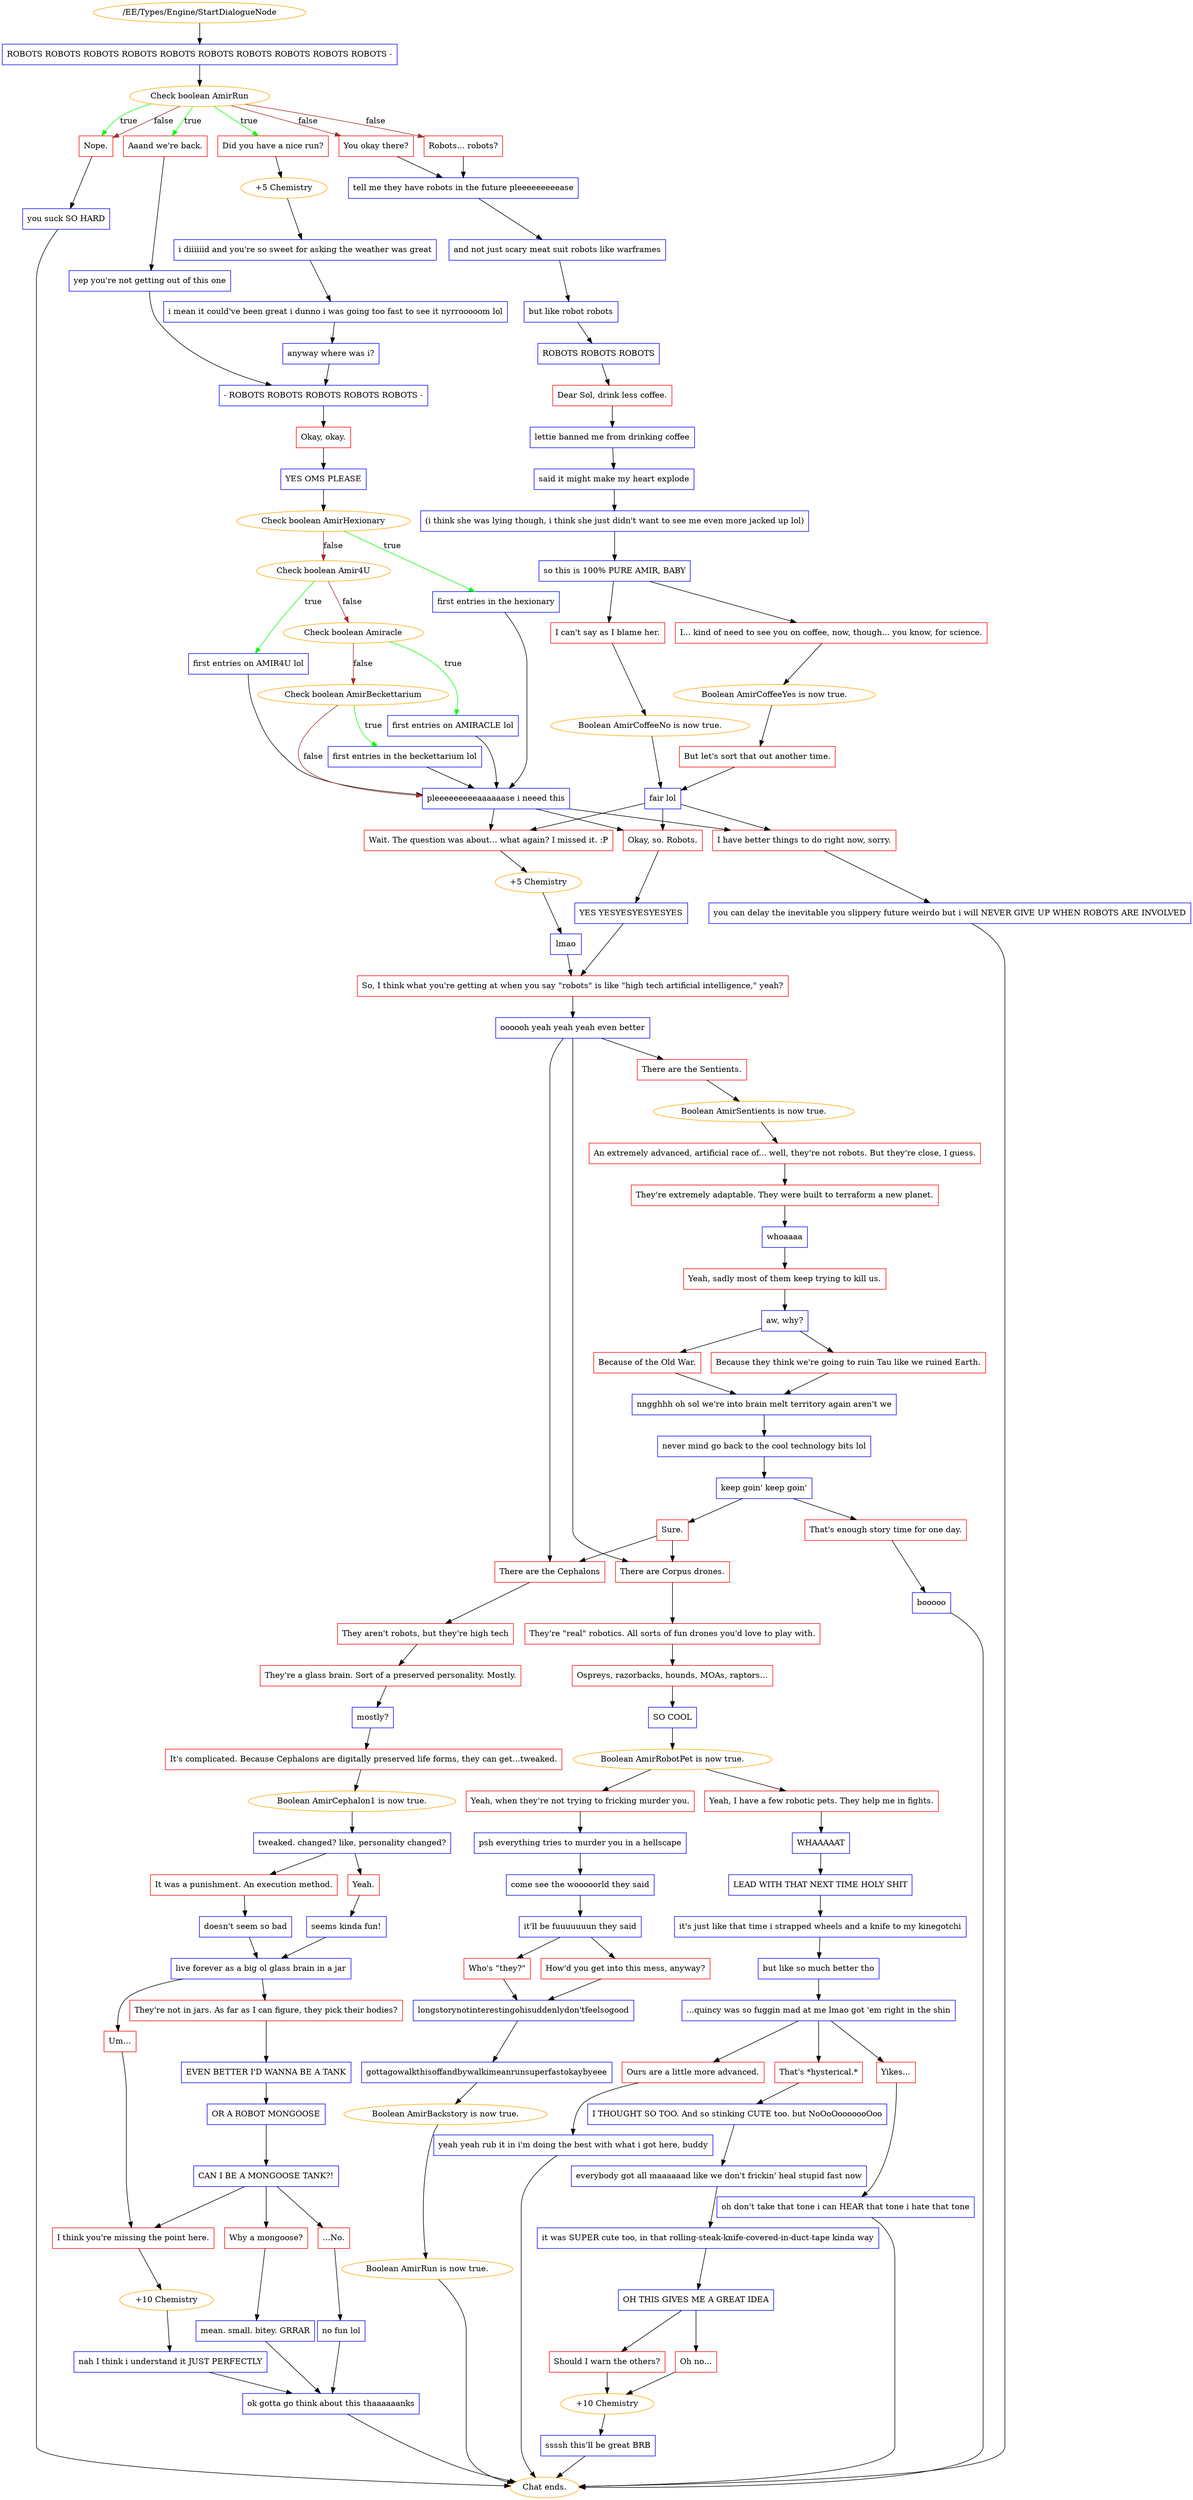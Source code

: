 digraph {
	159 [label="/EE/Types/Engine/StartDialogueNode",color=orange];
		159 -> 160;
	160 [label="ROBOTS ROBOTS ROBOTS ROBOTS ROBOTS ROBOTS ROBOTS ROBOTS ROBOTS ROBOTS -",shape=box,color=blue];
		160 -> 161;
	161 [label="Check boolean AmirRun",color=orange];
		161 -> 162 [label=true,color=green];
		161 -> 163 [label=true,color=green];
		161 -> 166 [label=true,color=green];
		161 -> 164 [label=false,color=brown];
		161 -> 165 [label=false,color=brown];
		161 -> 166 [label=false,color=brown];
	162 [label="Did you have a nice run?",shape=box,color=red];
		162 -> 167;
	163 [label="Aaand we're back.",shape=box,color=red];
		163 -> 168;
	166 [label="Nope.",shape=box,color=red];
		166 -> 170;
	164 [label="You okay there?",shape=box,color=red];
		164 -> 169;
	165 [label="Robots... robots?",shape=box,color=red];
		165 -> 169;
	167 [label="+5 Chemistry",color=orange];
		167 -> 173;
	168 [label="yep you're not getting out of this one",shape=box,color=blue];
		168 -> 176;
	170 [label="you suck SO HARD",shape=box,color=blue];
		170 -> "Chat ends.";
	169 [label="tell me they have robots in the future pleeeeeeeeease",shape=box,color=blue];
		169 -> 172;
	173 [label="i diiiiiid and you're so sweet for asking the weather was great",shape=box,color=blue];
		173 -> 174;
	176 [label="- ROBOTS ROBOTS ROBOTS ROBOTS ROBOTS -",shape=box,color=blue];
		176 -> 180;
	"Chat ends." [color=orange];
	172 [label="and not just scary meat suit robots like warframes",shape=box,color=blue];
		172 -> 177;
	174 [label="i mean it could've been great i dunno i was going too fast to see it nyrrooooom lol",shape=box,color=blue];
		174 -> 175;
	180 [label="Okay, okay.",shape=box,color=red];
		180 -> 185;
	177 [label="but like robot robots",shape=box,color=blue];
		177 -> 178;
	175 [label="anyway where was i?",shape=box,color=blue];
		175 -> 176;
	185 [label="YES OMS PLEASE",shape=box,color=blue];
		185 -> 186;
	178 [label="ROBOTS ROBOTS ROBOTS",shape=box,color=blue];
		178 -> 179;
	186 [label="Check boolean AmirHexionary",color=orange];
		186 -> 190 [label=true,color=green];
		186 -> 187 [label=false,color=brown];
	179 [label="Dear Sol, drink less coffee.",shape=box,color=red];
		179 -> 181;
	190 [label="first entries in the hexionary",shape=box,color=blue];
		190 -> 194;
	187 [label="Check boolean Amir4U",color=orange];
		187 -> 191 [label=true,color=green];
		187 -> 188 [label=false,color=brown];
	181 [label="lettie banned me from drinking coffee",shape=box,color=blue];
		181 -> 182;
	194 [label="pleeeeeeeeeaaaaaase i neeed this",shape=box,color=blue];
		194 -> 201;
		194 -> 202;
		194 -> 203;
	191 [label="first entries on AMIR4U lol",shape=box,color=blue];
		191 -> 194;
	188 [label="Check boolean Amiracle",color=orange];
		188 -> 192 [label=true,color=green];
		188 -> 189 [label=false,color=brown];
	182 [label="said it might make my heart explode",shape=box,color=blue];
		182 -> 183;
	201 [label="Wait. The question was about... what again? I missed it. :P",shape=box,color=red];
		201 -> 204;
	202 [label="Okay, so. Robots.",shape=box,color=red];
		202 -> 206;
	203 [label="I have better things to do right now, sorry.",shape=box,color=red];
		203 -> 207;
	192 [label="first entries on AMIRACLE lol",shape=box,color=blue];
		192 -> 194;
	189 [label="Check boolean AmirBeckettarium",color=orange];
		189 -> 193 [label=true,color=green];
		189 -> 194 [label=false,color=brown];
	183 [label="(i think she was lying though, i think she just didn't want to see me even more jacked up lol)",shape=box,color=blue];
		183 -> 184;
	204 [label="+5 Chemistry",color=orange];
		204 -> 205;
	206 [label="YES YESYESYESYESYES",shape=box,color=blue];
		206 -> 209;
	207 [label="you can delay the inevitable you slippery future weirdo but i will NEVER GIVE UP WHEN ROBOTS ARE INVOLVED",shape=box,color=blue];
		207 -> "Chat ends.";
	193 [label="first entries in the beckettarium lol",shape=box,color=blue];
		193 -> 194;
	184 [label="so this is 100% PURE AMIR, BABY",shape=box,color=blue];
		184 -> 196;
		184 -> 195;
	205 [label="lmao",shape=box,color=blue];
		205 -> 209;
	209 [label="So, I think what you're getting at when you say \"robots\" is like \"high tech artificial intelligence,\" yeah?",shape=box,color=red];
		209 -> 210;
	"Chat ends." [color=orange];
	196 [label="I... kind of need to see you on coffee, now, though... you know, for science.",shape=box,color=red];
		196 -> 197;
	195 [label="I can't say as I blame her.",shape=box,color=red];
		195 -> 198;
	210 [label="oooooh yeah yeah yeah even better",shape=box,color=blue];
		210 -> 211;
		210 -> 212;
		210 -> 213;
	197 [label="Boolean AmirCoffeeYes is now true.",color=orange];
		197 -> 199;
	198 [label="Boolean AmirCoffeeNo is now true.",color=orange];
		198 -> 200;
	211 [label="There are the Sentients.",shape=box,color=red];
		211 -> 214;
	212 [label="There are the Cephalons",shape=box,color=red];
		212 -> 216;
	213 [label="There are Corpus drones.",shape=box,color=red];
		213 -> 217;
	199 [label="But let's sort that out another time.",shape=box,color=red];
		199 -> 200;
	200 [label="fair lol",shape=box,color=blue];
		200 -> 201;
		200 -> 202;
		200 -> 203;
	214 [label="Boolean AmirSentients is now true.",color=orange];
		214 -> 222;
	216 [label="They aren't robots, but they're high tech",shape=box,color=red];
		216 -> 218;
	217 [label="They're \"real\" robotics. All sorts of fun drones you'd love to play with.",shape=box,color=red];
		217 -> 219;
	222 [label="An extremely advanced, artificial race of... well, they're not robots. But they're close, I guess.",shape=box,color=red];
		222 -> 224;
	218 [label="They're a glass brain. Sort of a preserved personality. Mostly.",shape=box,color=red];
		218 -> 215;
	219 [label="Ospreys, razorbacks, hounds, MOAs, raptors...",shape=box,color=red];
		219 -> 220;
	224 [label="They're extremely adaptable. They were built to terraform a new planet.",shape=box,color=red];
		224 -> 221;
	215 [label="mostly?",shape=box,color=blue];
		215 -> 225;
	220 [label="SO COOL",shape=box,color=blue];
		220 -> 226;
	221 [label="whoaaaa",shape=box,color=blue];
		221 -> 227;
	225 [label="It's complicated. Because Cephalons are digitally preserved life forms, they can get...tweaked.",shape=box,color=red];
		225 -> 228;
	226 [label="Boolean AmirRobotPet is now true.",color=orange];
		226 -> 258;
		226 -> 259;
	227 [label="Yeah, sadly most of them keep trying to kill us.",shape=box,color=red];
		227 -> 223;
	228 [label="Boolean AmirCephalon1 is now true.",color=orange];
		228 -> 234;
	258 [label="Yeah, I have a few robotic pets. They help me in fights.",shape=box,color=red];
		258 -> 262;
	259 [label="Yeah, when they're not trying to fricking murder you.",shape=box,color=red];
		259 -> 260;
	223 [label="aw, why?",shape=box,color=blue];
		223 -> 230;
		223 -> 229;
	234 [label="tweaked. changed? like, personality changed?",shape=box,color=blue];
		234 -> 235;
		234 -> 236;
	262 [label="WHAAAAAT",shape=box,color=blue];
		262 -> 263;
	260 [label="psh everything tries to murder you in a hellscape",shape=box,color=blue];
		260 -> 261;
	230 [label="Because they think we're going to ruin Tau like we ruined Earth.",shape=box,color=red];
		230 -> 231;
	229 [label="Because of the Old War.",shape=box,color=red];
		229 -> 231;
	235 [label="Yeah.",shape=box,color=red];
		235 -> 237;
	236 [label="It was a punishment. An execution method.",shape=box,color=red];
		236 -> 238;
	263 [label="LEAD WITH THAT NEXT TIME HOLY SHIT",shape=box,color=blue];
		263 -> 265;
	261 [label="come see the wooooorld they said",shape=box,color=blue];
		261 -> 264;
	231 [label="nngghhh oh sol we're into brain melt territory again aren't we",shape=box,color=blue];
		231 -> 232;
	237 [label="seems kinda fun!",shape=box,color=blue];
		237 -> 239;
	238 [label="doesn't seem so bad",shape=box,color=blue];
		238 -> 239;
	265 [label="it's just like that time i strapped wheels and a knife to my kinegotchi",shape=box,color=blue];
		265 -> 272;
	264 [label="it'll be fuuuuuuun they said",shape=box,color=blue];
		264 -> 266;
		264 -> 267;
	232 [label="never mind go back to the cool technology bits lol",shape=box,color=blue];
		232 -> 233;
	239 [label="live forever as a big ol glass brain in a jar",shape=box,color=blue];
		239 -> 240;
		239 -> 241;
	272 [label="but like so much better tho",shape=box,color=blue];
		272 -> 273;
	266 [label="How'd you get into this mess, anyway?",shape=box,color=red];
		266 -> 268;
	267 [label="Who's \"they?\"",shape=box,color=red];
		267 -> 268;
	233 [label="keep goin' keep goin'",shape=box,color=blue];
		233 -> 246;
		233 -> 245;
	240 [label="They're not in jars. As far as I can figure, they pick their bodies?",shape=box,color=red];
		240 -> 242;
	241 [label="Um...",shape=box,color=red];
		241 -> 251;
	273 [label="...quincy was so fuggin mad at me lmao got 'em right in the shin",shape=box,color=blue];
		273 -> 275;
		273 -> 276;
		273 -> 277;
	268 [label="longstorynotinterestingohisuddenlydon'tfeelsogood",shape=box,color=blue];
		268 -> 269;
	246 [label="Sure.",shape=box,color=red];
		246 -> 212;
		246 -> 213;
	245 [label="That's enough story time for one day.",shape=box,color=red];
		245 -> 247;
	242 [label="EVEN BETTER I'D WANNA BE A TANK",shape=box,color=blue];
		242 -> 243;
	251 [label="I think you're missing the point here.",shape=box,color=red];
		251 -> 256;
	275 [label="That's *hysterical.*",shape=box,color=red];
		275 -> 278;
	276 [label="Ours are a little more advanced.",shape=box,color=red];
		276 -> 279;
	277 [label="Yikes...",shape=box,color=red];
		277 -> 280;
	269 [label="gottagowalkthisoffandbywalkimeanrunsuperfastokaybyeee",shape=box,color=blue];
		269 -> 270;
	247 [label="booooo",shape=box,color=blue];
		247 -> "Chat ends.";
	243 [label="OR A ROBOT MONGOOSE",shape=box,color=blue];
		243 -> 244;
	256 [label="+10 Chemistry",color=orange];
		256 -> 254;
	278 [label="I THOUGHT SO TOO. And so stinking CUTE too. but NoOoOooooooOoo",shape=box,color=blue];
		278 -> 281;
	279 [label="yeah yeah rub it in i'm doing the best with what i got here, buddy",shape=box,color=blue];
		279 -> "Chat ends.";
	280 [label="oh don't take that tone i can HEAR that tone i hate that tone",shape=box,color=blue];
		280 -> "Chat ends.";
	270 [label="Boolean AmirBackstory is now true.",color=orange];
		270 -> 271;
	"Chat ends." [color=orange];
	244 [label="CAN I BE A MONGOOSE TANK?!",shape=box,color=blue];
		244 -> 249;
		244 -> 250;
		244 -> 251;
	254 [label="nah I think i understand it JUST PERFECTLY",shape=box,color=blue];
		254 -> 255;
	281 [label="everybody got all maaaaaad like we don't frickin' heal stupid fast now",shape=box,color=blue];
		281 -> 284;
	"Chat ends." [color=orange];
	"Chat ends." [color=orange];
	271 [label="Boolean AmirRun is now true.",color=orange];
		271 -> "Chat ends.";
	249 [label="Why a mongoose?",shape=box,color=red];
		249 -> 252;
	250 [label="...No.",shape=box,color=red];
		250 -> 253;
	255 [label="ok gotta go think about this thaaaaaanks",shape=box,color=blue];
		255 -> "Chat ends.";
	284 [label="it was SUPER cute too, in that rolling-steak-knife-covered-in-duct-tape kinda way",shape=box,color=blue];
		284 -> 285;
	"Chat ends." [color=orange];
	252 [label="mean. small. bitey. GRRAR",shape=box,color=blue];
		252 -> 255;
	253 [label="no fun lol",shape=box,color=blue];
		253 -> 255;
	"Chat ends." [color=orange];
	285 [label="OH THIS GIVES ME A GREAT IDEA",shape=box,color=blue];
		285 -> 286;
		285 -> 287;
	286 [label="Should I warn the others?",shape=box,color=red];
		286 -> 304;
	287 [label="Oh no...",shape=box,color=red];
		287 -> 304;
	304 [label="+10 Chemistry",color=orange];
		304 -> 303;
	303 [label="ssssh this'll be great BRB",shape=box,color=blue];
		303 -> "Chat ends.";
	"Chat ends." [color=orange];
}
